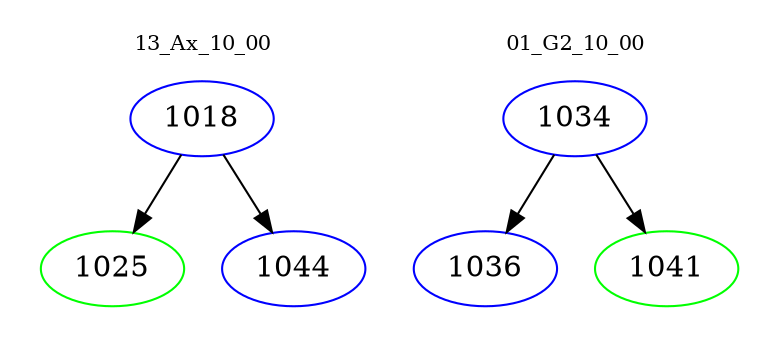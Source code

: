 digraph{
subgraph cluster_0 {
color = white
label = "13_Ax_10_00";
fontsize=10;
T0_1018 [label="1018", color="blue"]
T0_1018 -> T0_1025 [color="black"]
T0_1025 [label="1025", color="green"]
T0_1018 -> T0_1044 [color="black"]
T0_1044 [label="1044", color="blue"]
}
subgraph cluster_1 {
color = white
label = "01_G2_10_00";
fontsize=10;
T1_1034 [label="1034", color="blue"]
T1_1034 -> T1_1036 [color="black"]
T1_1036 [label="1036", color="blue"]
T1_1034 -> T1_1041 [color="black"]
T1_1041 [label="1041", color="green"]
}
}
